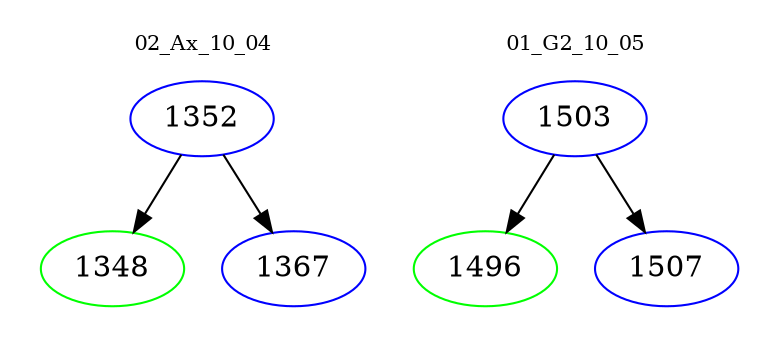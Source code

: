 digraph{
subgraph cluster_0 {
color = white
label = "02_Ax_10_04";
fontsize=10;
T0_1352 [label="1352", color="blue"]
T0_1352 -> T0_1348 [color="black"]
T0_1348 [label="1348", color="green"]
T0_1352 -> T0_1367 [color="black"]
T0_1367 [label="1367", color="blue"]
}
subgraph cluster_1 {
color = white
label = "01_G2_10_05";
fontsize=10;
T1_1503 [label="1503", color="blue"]
T1_1503 -> T1_1496 [color="black"]
T1_1496 [label="1496", color="green"]
T1_1503 -> T1_1507 [color="black"]
T1_1507 [label="1507", color="blue"]
}
}
